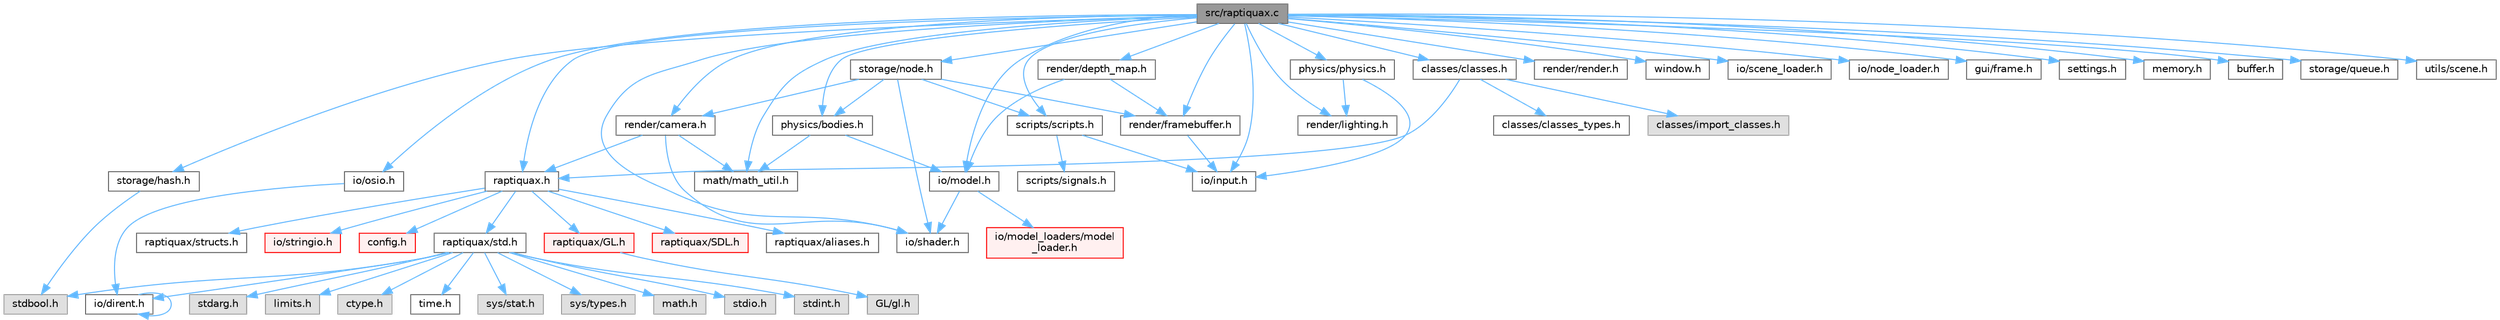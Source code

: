 digraph "src/raptiquax.c"
{
 // LATEX_PDF_SIZE
  bgcolor="transparent";
  edge [fontname=Helvetica,fontsize=10,labelfontname=Helvetica,labelfontsize=10];
  node [fontname=Helvetica,fontsize=10,shape=box,height=0.2,width=0.4];
  Node1 [id="Node000001",label="src/raptiquax.c",height=0.2,width=0.4,color="gray40", fillcolor="grey60", style="filled", fontcolor="black",tooltip=" "];
  Node1 -> Node2 [id="edge1_Node000001_Node000002",color="steelblue1",style="solid",tooltip=" "];
  Node2 [id="Node000002",label="raptiquax.h",height=0.2,width=0.4,color="grey40", fillcolor="white", style="filled",URL="$raptiquax_8h.html",tooltip="This file contains type definitions for fixed-width integer types and floating-point types."];
  Node2 -> Node3 [id="edge2_Node000002_Node000003",color="steelblue1",style="solid",tooltip=" "];
  Node3 [id="Node000003",label="raptiquax/std.h",height=0.2,width=0.4,color="grey40", fillcolor="white", style="filled",URL="$std_8h.html",tooltip=" "];
  Node3 -> Node4 [id="edge3_Node000003_Node000004",color="steelblue1",style="solid",tooltip=" "];
  Node4 [id="Node000004",label="math.h",height=0.2,width=0.4,color="grey60", fillcolor="#E0E0E0", style="filled",tooltip=" "];
  Node3 -> Node5 [id="edge4_Node000003_Node000005",color="steelblue1",style="solid",tooltip=" "];
  Node5 [id="Node000005",label="stdio.h",height=0.2,width=0.4,color="grey60", fillcolor="#E0E0E0", style="filled",tooltip=" "];
  Node3 -> Node6 [id="edge5_Node000003_Node000006",color="steelblue1",style="solid",tooltip=" "];
  Node6 [id="Node000006",label="stdint.h",height=0.2,width=0.4,color="grey60", fillcolor="#E0E0E0", style="filled",tooltip=" "];
  Node3 -> Node7 [id="edge6_Node000003_Node000007",color="steelblue1",style="solid",tooltip=" "];
  Node7 [id="Node000007",label="stdbool.h",height=0.2,width=0.4,color="grey60", fillcolor="#E0E0E0", style="filled",tooltip=" "];
  Node3 -> Node8 [id="edge7_Node000003_Node000008",color="steelblue1",style="solid",tooltip=" "];
  Node8 [id="Node000008",label="stdarg.h",height=0.2,width=0.4,color="grey60", fillcolor="#E0E0E0", style="filled",tooltip=" "];
  Node3 -> Node9 [id="edge8_Node000003_Node000009",color="steelblue1",style="solid",tooltip=" "];
  Node9 [id="Node000009",label="limits.h",height=0.2,width=0.4,color="grey60", fillcolor="#E0E0E0", style="filled",tooltip=" "];
  Node3 -> Node10 [id="edge9_Node000003_Node000010",color="steelblue1",style="solid",tooltip=" "];
  Node10 [id="Node000010",label="io/dirent.h",height=0.2,width=0.4,color="grey40", fillcolor="white", style="filled",URL="$dirent_8h.html",tooltip=" "];
  Node10 -> Node10 [id="edge10_Node000010_Node000010",color="steelblue1",style="solid",tooltip=" "];
  Node3 -> Node11 [id="edge11_Node000003_Node000011",color="steelblue1",style="solid",tooltip=" "];
  Node11 [id="Node000011",label="ctype.h",height=0.2,width=0.4,color="grey60", fillcolor="#E0E0E0", style="filled",tooltip=" "];
  Node3 -> Node12 [id="edge12_Node000003_Node000012",color="steelblue1",style="solid",tooltip=" "];
  Node12 [id="Node000012",label="time.h",height=0.2,width=0.4,color="grey40", fillcolor="white", style="filled",URL="$time_8h.html",tooltip=" "];
  Node3 -> Node13 [id="edge13_Node000003_Node000013",color="steelblue1",style="solid",tooltip=" "];
  Node13 [id="Node000013",label="sys/stat.h",height=0.2,width=0.4,color="grey60", fillcolor="#E0E0E0", style="filled",tooltip=" "];
  Node3 -> Node14 [id="edge14_Node000003_Node000014",color="steelblue1",style="solid",tooltip=" "];
  Node14 [id="Node000014",label="sys/types.h",height=0.2,width=0.4,color="grey60", fillcolor="#E0E0E0", style="filled",tooltip=" "];
  Node2 -> Node15 [id="edge15_Node000002_Node000015",color="steelblue1",style="solid",tooltip=" "];
  Node15 [id="Node000015",label="raptiquax/GL.h",height=0.2,width=0.4,color="red", fillcolor="#FFF0F0", style="filled",URL="$GL_8h.html",tooltip=" "];
  Node15 -> Node16 [id="edge16_Node000015_Node000016",color="steelblue1",style="solid",tooltip=" "];
  Node16 [id="Node000016",label="GL/gl.h",height=0.2,width=0.4,color="grey60", fillcolor="#E0E0E0", style="filled",tooltip=" "];
  Node2 -> Node20 [id="edge17_Node000002_Node000020",color="steelblue1",style="solid",tooltip=" "];
  Node20 [id="Node000020",label="raptiquax/SDL.h",height=0.2,width=0.4,color="red", fillcolor="#FFF0F0", style="filled",URL="$SDL_8h.html",tooltip=" "];
  Node2 -> Node26 [id="edge18_Node000002_Node000026",color="steelblue1",style="solid",tooltip=" "];
  Node26 [id="Node000026",label="raptiquax/aliases.h",height=0.2,width=0.4,color="grey40", fillcolor="white", style="filled",URL="$aliases_8h.html",tooltip=" "];
  Node2 -> Node27 [id="edge19_Node000002_Node000027",color="steelblue1",style="solid",tooltip=" "];
  Node27 [id="Node000027",label="raptiquax/structs.h",height=0.2,width=0.4,color="grey40", fillcolor="white", style="filled",URL="$structs_8h.html",tooltip="This file contains forward declarations of all structures used in the engine."];
  Node2 -> Node28 [id="edge20_Node000002_Node000028",color="steelblue1",style="solid",tooltip=" "];
  Node28 [id="Node000028",label="io/stringio.h",height=0.2,width=0.4,color="red", fillcolor="#FFF0F0", style="filled",URL="$stringio_8h.html",tooltip="Provides utility functions for string and file operations."];
  Node2 -> Node30 [id="edge21_Node000002_Node000030",color="steelblue1",style="solid",tooltip=" "];
  Node30 [id="Node000030",label="config.h",height=0.2,width=0.4,color="red", fillcolor="#FFF0F0", style="filled",URL="$config_8h.html",tooltip=" "];
  Node1 -> Node34 [id="edge22_Node000001_Node000034",color="steelblue1",style="solid",tooltip=" "];
  Node34 [id="Node000034",label="math/math_util.h",height=0.2,width=0.4,color="grey40", fillcolor="white", style="filled",URL="$math__util_8h.html",tooltip=" "];
  Node1 -> Node35 [id="edge23_Node000001_Node000035",color="steelblue1",style="solid",tooltip=" "];
  Node35 [id="Node000035",label="io/model.h",height=0.2,width=0.4,color="grey40", fillcolor="white", style="filled",URL="$model_8h.html",tooltip="Defines structures and functions for handling 3D models and their properties."];
  Node35 -> Node36 [id="edge24_Node000035_Node000036",color="steelblue1",style="solid",tooltip=" "];
  Node36 [id="Node000036",label="io/shader.h",height=0.2,width=0.4,color="grey40", fillcolor="white", style="filled",URL="$shader_8h.html",tooltip=" "];
  Node35 -> Node37 [id="edge25_Node000035_Node000037",color="steelblue1",style="solid",tooltip=" "];
  Node37 [id="Node000037",label="io/model_loaders/model\l_loader.h",height=0.2,width=0.4,color="red", fillcolor="#FFF0F0", style="filled",URL="$model__loader_8h.html",tooltip="Header file for model loading functions."];
  Node1 -> Node41 [id="edge26_Node000001_Node000041",color="steelblue1",style="solid",tooltip=" "];
  Node41 [id="Node000041",label="io/input.h",height=0.2,width=0.4,color="grey40", fillcolor="white", style="filled",URL="$input_8h.html",tooltip=" "];
  Node1 -> Node42 [id="edge27_Node000001_Node000042",color="steelblue1",style="solid",tooltip=" "];
  Node42 [id="Node000042",label="render/framebuffer.h",height=0.2,width=0.4,color="grey40", fillcolor="white", style="filled",URL="$framebuffer_8h.html",tooltip=" "];
  Node42 -> Node41 [id="edge28_Node000042_Node000041",color="steelblue1",style="solid",tooltip=" "];
  Node1 -> Node43 [id="edge29_Node000001_Node000043",color="steelblue1",style="solid",tooltip=" "];
  Node43 [id="Node000043",label="storage/node.h",height=0.2,width=0.4,color="grey40", fillcolor="white", style="filled",URL="$node_8h.html",tooltip="Defines the structure for a tree and its nodes used in the project."];
  Node43 -> Node36 [id="edge30_Node000043_Node000036",color="steelblue1",style="solid",tooltip=" "];
  Node43 -> Node44 [id="edge31_Node000043_Node000044",color="steelblue1",style="solid",tooltip=" "];
  Node44 [id="Node000044",label="render/camera.h",height=0.2,width=0.4,color="grey40", fillcolor="white", style="filled",URL="$camera_8h.html",tooltip=" "];
  Node44 -> Node2 [id="edge32_Node000044_Node000002",color="steelblue1",style="solid",tooltip=" "];
  Node44 -> Node34 [id="edge33_Node000044_Node000034",color="steelblue1",style="solid",tooltip=" "];
  Node44 -> Node36 [id="edge34_Node000044_Node000036",color="steelblue1",style="solid",tooltip=" "];
  Node43 -> Node45 [id="edge35_Node000043_Node000045",color="steelblue1",style="solid",tooltip=" "];
  Node45 [id="Node000045",label="physics/bodies.h",height=0.2,width=0.4,color="grey40", fillcolor="white", style="filled",URL="$bodies_8h.html",tooltip=" "];
  Node45 -> Node34 [id="edge36_Node000045_Node000034",color="steelblue1",style="solid",tooltip=" "];
  Node45 -> Node35 [id="edge37_Node000045_Node000035",color="steelblue1",style="solid",tooltip=" "];
  Node43 -> Node46 [id="edge38_Node000043_Node000046",color="steelblue1",style="solid",tooltip=" "];
  Node46 [id="Node000046",label="scripts/scripts.h",height=0.2,width=0.4,color="grey40", fillcolor="white", style="filled",URL="$scripts_8h.html",tooltip="Header file defining macros, structures, and functions for script management in a game engine."];
  Node46 -> Node41 [id="edge39_Node000046_Node000041",color="steelblue1",style="solid",tooltip=" "];
  Node46 -> Node47 [id="edge40_Node000046_Node000047",color="steelblue1",style="solid",tooltip=" "];
  Node47 [id="Node000047",label="scripts/signals.h",height=0.2,width=0.4,color="grey40", fillcolor="white", style="filled",URL="$signals_8h.html",tooltip="Signal and slot system for C projects."];
  Node43 -> Node42 [id="edge41_Node000043_Node000042",color="steelblue1",style="solid",tooltip=" "];
  Node1 -> Node48 [id="edge42_Node000001_Node000048",color="steelblue1",style="solid",tooltip=" "];
  Node48 [id="Node000048",label="render/depth_map.h",height=0.2,width=0.4,color="grey40", fillcolor="white", style="filled",URL="$depth__map_8h.html",tooltip=" "];
  Node48 -> Node35 [id="edge43_Node000048_Node000035",color="steelblue1",style="solid",tooltip=" "];
  Node48 -> Node42 [id="edge44_Node000048_Node000042",color="steelblue1",style="solid",tooltip=" "];
  Node1 -> Node49 [id="edge45_Node000001_Node000049",color="steelblue1",style="solid",tooltip=" "];
  Node49 [id="Node000049",label="render/render.h",height=0.2,width=0.4,color="grey40", fillcolor="white", style="filled",URL="$render_8h.html",tooltip=" "];
  Node1 -> Node50 [id="edge46_Node000001_Node000050",color="steelblue1",style="solid",tooltip=" "];
  Node50 [id="Node000050",label="render/lighting.h",height=0.2,width=0.4,color="grey40", fillcolor="white", style="filled",URL="$lighting_8h.html",tooltip=" "];
  Node1 -> Node51 [id="edge47_Node000001_Node000051",color="steelblue1",style="solid",tooltip=" "];
  Node51 [id="Node000051",label="window.h",height=0.2,width=0.4,color="grey40", fillcolor="white", style="filled",URL="$window_8h.html",tooltip=" "];
  Node1 -> Node52 [id="edge48_Node000001_Node000052",color="steelblue1",style="solid",tooltip=" "];
  Node52 [id="Node000052",label="io/osio.h",height=0.2,width=0.4,color="grey40", fillcolor="white", style="filled",URL="$osio_8h.html",tooltip="File operations and error handling for the project."];
  Node52 -> Node10 [id="edge49_Node000052_Node000010",color="steelblue1",style="solid",tooltip=" "];
  Node1 -> Node44 [id="edge50_Node000001_Node000044",color="steelblue1",style="solid",tooltip=" "];
  Node1 -> Node36 [id="edge51_Node000001_Node000036",color="steelblue1",style="solid",tooltip=" "];
  Node1 -> Node53 [id="edge52_Node000001_Node000053",color="steelblue1",style="solid",tooltip=" "];
  Node53 [id="Node000053",label="io/scene_loader.h",height=0.2,width=0.4,color="grey40", fillcolor="white", style="filled",URL="$scene__loader_8h.html",tooltip=" "];
  Node1 -> Node54 [id="edge53_Node000001_Node000054",color="steelblue1",style="solid",tooltip=" "];
  Node54 [id="Node000054",label="io/node_loader.h",height=0.2,width=0.4,color="grey40", fillcolor="white", style="filled",URL="$node__loader_8h.html",tooltip=" "];
  Node1 -> Node55 [id="edge54_Node000001_Node000055",color="steelblue1",style="solid",tooltip=" "];
  Node55 [id="Node000055",label="physics/physics.h",height=0.2,width=0.4,color="grey40", fillcolor="white", style="filled",URL="$physics_8h.html",tooltip=" "];
  Node55 -> Node41 [id="edge55_Node000055_Node000041",color="steelblue1",style="solid",tooltip=" "];
  Node55 -> Node50 [id="edge56_Node000055_Node000050",color="steelblue1",style="solid",tooltip=" "];
  Node1 -> Node45 [id="edge57_Node000001_Node000045",color="steelblue1",style="solid",tooltip=" "];
  Node1 -> Node46 [id="edge58_Node000001_Node000046",color="steelblue1",style="solid",tooltip=" "];
  Node1 -> Node56 [id="edge59_Node000001_Node000056",color="steelblue1",style="solid",tooltip=" "];
  Node56 [id="Node000056",label="gui/frame.h",height=0.2,width=0.4,color="grey40", fillcolor="white", style="filled",URL="$frame_8h.html",tooltip="GUI Frame and related structures for SDL and OpenGL project."];
  Node1 -> Node57 [id="edge60_Node000001_Node000057",color="steelblue1",style="solid",tooltip=" "];
  Node57 [id="Node000057",label="settings.h",height=0.2,width=0.4,color="grey40", fillcolor="white", style="filled",URL="$settings_8h.html",tooltip="Defines the available screen resolutions for the application."];
  Node1 -> Node58 [id="edge61_Node000001_Node000058",color="steelblue1",style="solid",tooltip=" "];
  Node58 [id="Node000058",label="memory.h",height=0.2,width=0.4,color="grey40", fillcolor="white", style="filled",URL="$memory_8h.html",tooltip="Header file for memory management functions and structures."];
  Node1 -> Node59 [id="edge62_Node000001_Node000059",color="steelblue1",style="solid",tooltip=" "];
  Node59 [id="Node000059",label="buffer.h",height=0.2,width=0.4,color="grey40", fillcolor="white", style="filled",URL="$buffer_8h.html",tooltip="Functions for initializing and freeing buffers."];
  Node1 -> Node60 [id="edge63_Node000001_Node000060",color="steelblue1",style="solid",tooltip=" "];
  Node60 [id="Node000060",label="storage/queue.h",height=0.2,width=0.4,color="grey40", fillcolor="white", style="filled",URL="$queue_8h.html",tooltip="Queue data structure and related operations."];
  Node1 -> Node61 [id="edge64_Node000001_Node000061",color="steelblue1",style="solid",tooltip=" "];
  Node61 [id="Node000061",label="storage/hash.h",height=0.2,width=0.4,color="grey40", fillcolor="white", style="filled",URL="$hash_8h.html",tooltip="Header file for a simple hash table implementation."];
  Node61 -> Node7 [id="edge65_Node000061_Node000007",color="steelblue1",style="solid",tooltip=" "];
  Node1 -> Node62 [id="edge66_Node000001_Node000062",color="steelblue1",style="solid",tooltip=" "];
  Node62 [id="Node000062",label="utils/scene.h",height=0.2,width=0.4,color="grey40", fillcolor="white", style="filled",URL="$scene_8h.html",tooltip=" "];
  Node1 -> Node63 [id="edge67_Node000001_Node000063",color="steelblue1",style="solid",tooltip=" "];
  Node63 [id="Node000063",label="classes/classes.h",height=0.2,width=0.4,color="grey40", fillcolor="white", style="filled",URL="$classes_8h.html",tooltip=" "];
  Node63 -> Node64 [id="edge68_Node000063_Node000064",color="steelblue1",style="solid",tooltip=" "];
  Node64 [id="Node000064",label="classes/classes_types.h",height=0.2,width=0.4,color="grey40", fillcolor="white", style="filled",URL="$classes__types_8h.html",tooltip=" "];
  Node63 -> Node65 [id="edge69_Node000063_Node000065",color="steelblue1",style="solid",tooltip=" "];
  Node65 [id="Node000065",label="classes/import_classes.h",height=0.2,width=0.4,color="grey60", fillcolor="#E0E0E0", style="filled",tooltip=" "];
  Node63 -> Node2 [id="edge70_Node000063_Node000002",color="steelblue1",style="solid",tooltip=" "];
}
